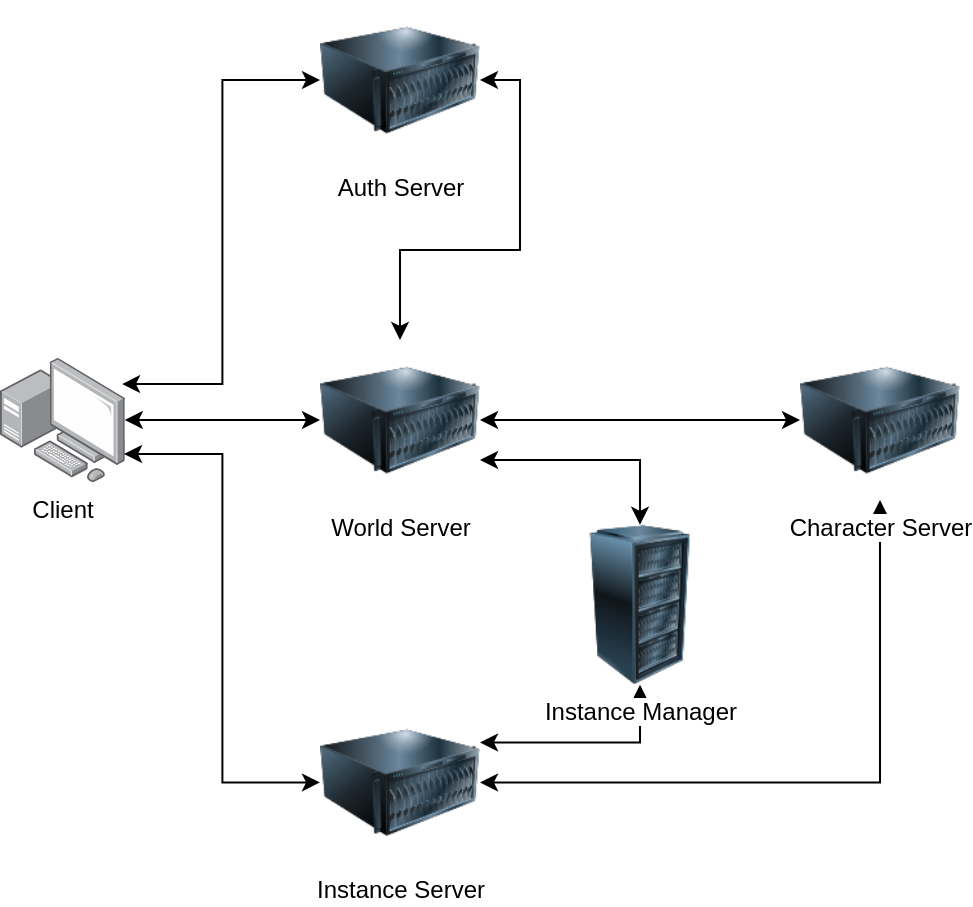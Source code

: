 <mxfile version="13.0.3" type="device"><diagram id="DBukmQ1aXYHafkOgp6-0" name="Page-1"><mxGraphModel dx="2062" dy="816" grid="1" gridSize="10" guides="1" tooltips="1" connect="1" arrows="1" fold="1" page="1" pageScale="1" pageWidth="850" pageHeight="1100" math="0" shadow="0"><root><mxCell id="0"/><mxCell id="1" parent="0"/><mxCell id="NCrrlJPaTTq1jcITRtvA-9" style="edgeStyle=orthogonalEdgeStyle;rounded=0;orthogonalLoop=1;jettySize=auto;html=1;entryX=0;entryY=0.5;entryDx=0;entryDy=0;startArrow=classic;startFill=1;exitX=0.978;exitY=0.212;exitDx=0;exitDy=0;exitPerimeter=0;" parent="1" source="NCrrlJPaTTq1jcITRtvA-1" target="NCrrlJPaTTq1jcITRtvA-2" edge="1"><mxGeometry relative="1" as="geometry"/></mxCell><mxCell id="NCrrlJPaTTq1jcITRtvA-10" style="edgeStyle=orthogonalEdgeStyle;rounded=0;orthogonalLoop=1;jettySize=auto;html=1;startArrow=classic;startFill=1;" parent="1" source="NCrrlJPaTTq1jcITRtvA-1" target="NCrrlJPaTTq1jcITRtvA-3" edge="1"><mxGeometry relative="1" as="geometry"/></mxCell><mxCell id="NCrrlJPaTTq1jcITRtvA-1" value="Client" style="points=[];aspect=fixed;html=1;align=center;shadow=0;dashed=0;image;image=img/lib/allied_telesis/computer_and_terminals/Personal_Computer_with_Server.svg;" parent="1" vertex="1"><mxGeometry x="40" y="258.8" width="62.4" height="62.4" as="geometry"/></mxCell><mxCell id="NCrrlJPaTTq1jcITRtvA-24" style="edgeStyle=orthogonalEdgeStyle;rounded=0;orthogonalLoop=1;jettySize=auto;html=1;exitX=1;exitY=0.5;exitDx=0;exitDy=0;entryX=0.5;entryY=0;entryDx=0;entryDy=0;startArrow=classic;startFill=1;" parent="1" source="NCrrlJPaTTq1jcITRtvA-2" target="NCrrlJPaTTq1jcITRtvA-3" edge="1"><mxGeometry relative="1" as="geometry"/></mxCell><mxCell id="NCrrlJPaTTq1jcITRtvA-2" value="Auth Server" style="image;html=1;labelBackgroundColor=#ffffff;image=img/lib/clip_art/computers/Server_128x128.png" parent="1" vertex="1"><mxGeometry x="200" y="80" width="80" height="80" as="geometry"/></mxCell><mxCell id="AhMNhNWK9yjdRKI9Gy1y-3" style="edgeStyle=orthogonalEdgeStyle;rounded=0;orthogonalLoop=1;jettySize=auto;html=1;exitX=1;exitY=0.5;exitDx=0;exitDy=0;entryX=0;entryY=0.5;entryDx=0;entryDy=0;startArrow=classic;startFill=1;" edge="1" parent="1" source="NCrrlJPaTTq1jcITRtvA-3" target="AhMNhNWK9yjdRKI9Gy1y-2"><mxGeometry relative="1" as="geometry"/></mxCell><mxCell id="NCrrlJPaTTq1jcITRtvA-3" value="World Server" style="image;html=1;labelBackgroundColor=#ffffff;image=img/lib/clip_art/computers/Server_128x128.png" parent="1" vertex="1"><mxGeometry x="200" y="250" width="80" height="80" as="geometry"/></mxCell><mxCell id="NCrrlJPaTTq1jcITRtvA-20" style="edgeStyle=orthogonalEdgeStyle;rounded=0;orthogonalLoop=1;jettySize=auto;html=1;exitX=1;exitY=0.25;exitDx=0;exitDy=0;entryX=0.5;entryY=1;entryDx=0;entryDy=0;startArrow=classic;startFill=1;" parent="1" source="NCrrlJPaTTq1jcITRtvA-17" target="NCrrlJPaTTq1jcITRtvA-16" edge="1"><mxGeometry relative="1" as="geometry"/></mxCell><mxCell id="NCrrlJPaTTq1jcITRtvA-21" style="edgeStyle=orthogonalEdgeStyle;rounded=0;orthogonalLoop=1;jettySize=auto;html=1;exitX=0;exitY=0.5;exitDx=0;exitDy=0;startArrow=classic;startFill=1;entryX=0.994;entryY=0.772;entryDx=0;entryDy=0;entryPerimeter=0;" parent="1" source="NCrrlJPaTTq1jcITRtvA-17" target="NCrrlJPaTTq1jcITRtvA-1" edge="1"><mxGeometry relative="1" as="geometry"><mxPoint x="130" y="471" as="targetPoint"/></mxGeometry></mxCell><mxCell id="NCrrlJPaTTq1jcITRtvA-17" value="Instance Server" style="image;html=1;labelBackgroundColor=#ffffff;image=img/lib/clip_art/computers/Server_128x128.png" parent="1" vertex="1"><mxGeometry x="200" y="431.2" width="80" height="80" as="geometry"/></mxCell><mxCell id="NCrrlJPaTTq1jcITRtvA-19" style="edgeStyle=orthogonalEdgeStyle;rounded=0;orthogonalLoop=1;jettySize=auto;html=1;exitX=1;exitY=0.75;exitDx=0;exitDy=0;entryX=0.5;entryY=0;entryDx=0;entryDy=0;startArrow=classic;startFill=1;" parent="1" source="NCrrlJPaTTq1jcITRtvA-3" target="NCrrlJPaTTq1jcITRtvA-16" edge="1"><mxGeometry relative="1" as="geometry"><mxPoint x="420" y="360" as="sourcePoint"/></mxGeometry></mxCell><mxCell id="NCrrlJPaTTq1jcITRtvA-16" value="Instance Manager" style="image;html=1;labelBackgroundColor=#ffffff;image=img/lib/clip_art/computers/Server_Rack_128x128.png" parent="1" vertex="1"><mxGeometry x="320" y="342.4" width="80" height="80" as="geometry"/></mxCell><mxCell id="AhMNhNWK9yjdRKI9Gy1y-5" style="edgeStyle=orthogonalEdgeStyle;rounded=0;orthogonalLoop=1;jettySize=auto;html=1;exitX=0.5;exitY=1;exitDx=0;exitDy=0;entryX=1;entryY=0.5;entryDx=0;entryDy=0;startArrow=classic;startFill=1;" edge="1" parent="1" source="AhMNhNWK9yjdRKI9Gy1y-2" target="NCrrlJPaTTq1jcITRtvA-17"><mxGeometry relative="1" as="geometry"/></mxCell><mxCell id="AhMNhNWK9yjdRKI9Gy1y-2" value="Character Server" style="image;html=1;labelBackgroundColor=#ffffff;image=img/lib/clip_art/computers/Server_128x128.png" vertex="1" parent="1"><mxGeometry x="440" y="250" width="80" height="80" as="geometry"/></mxCell></root></mxGraphModel></diagram></mxfile>